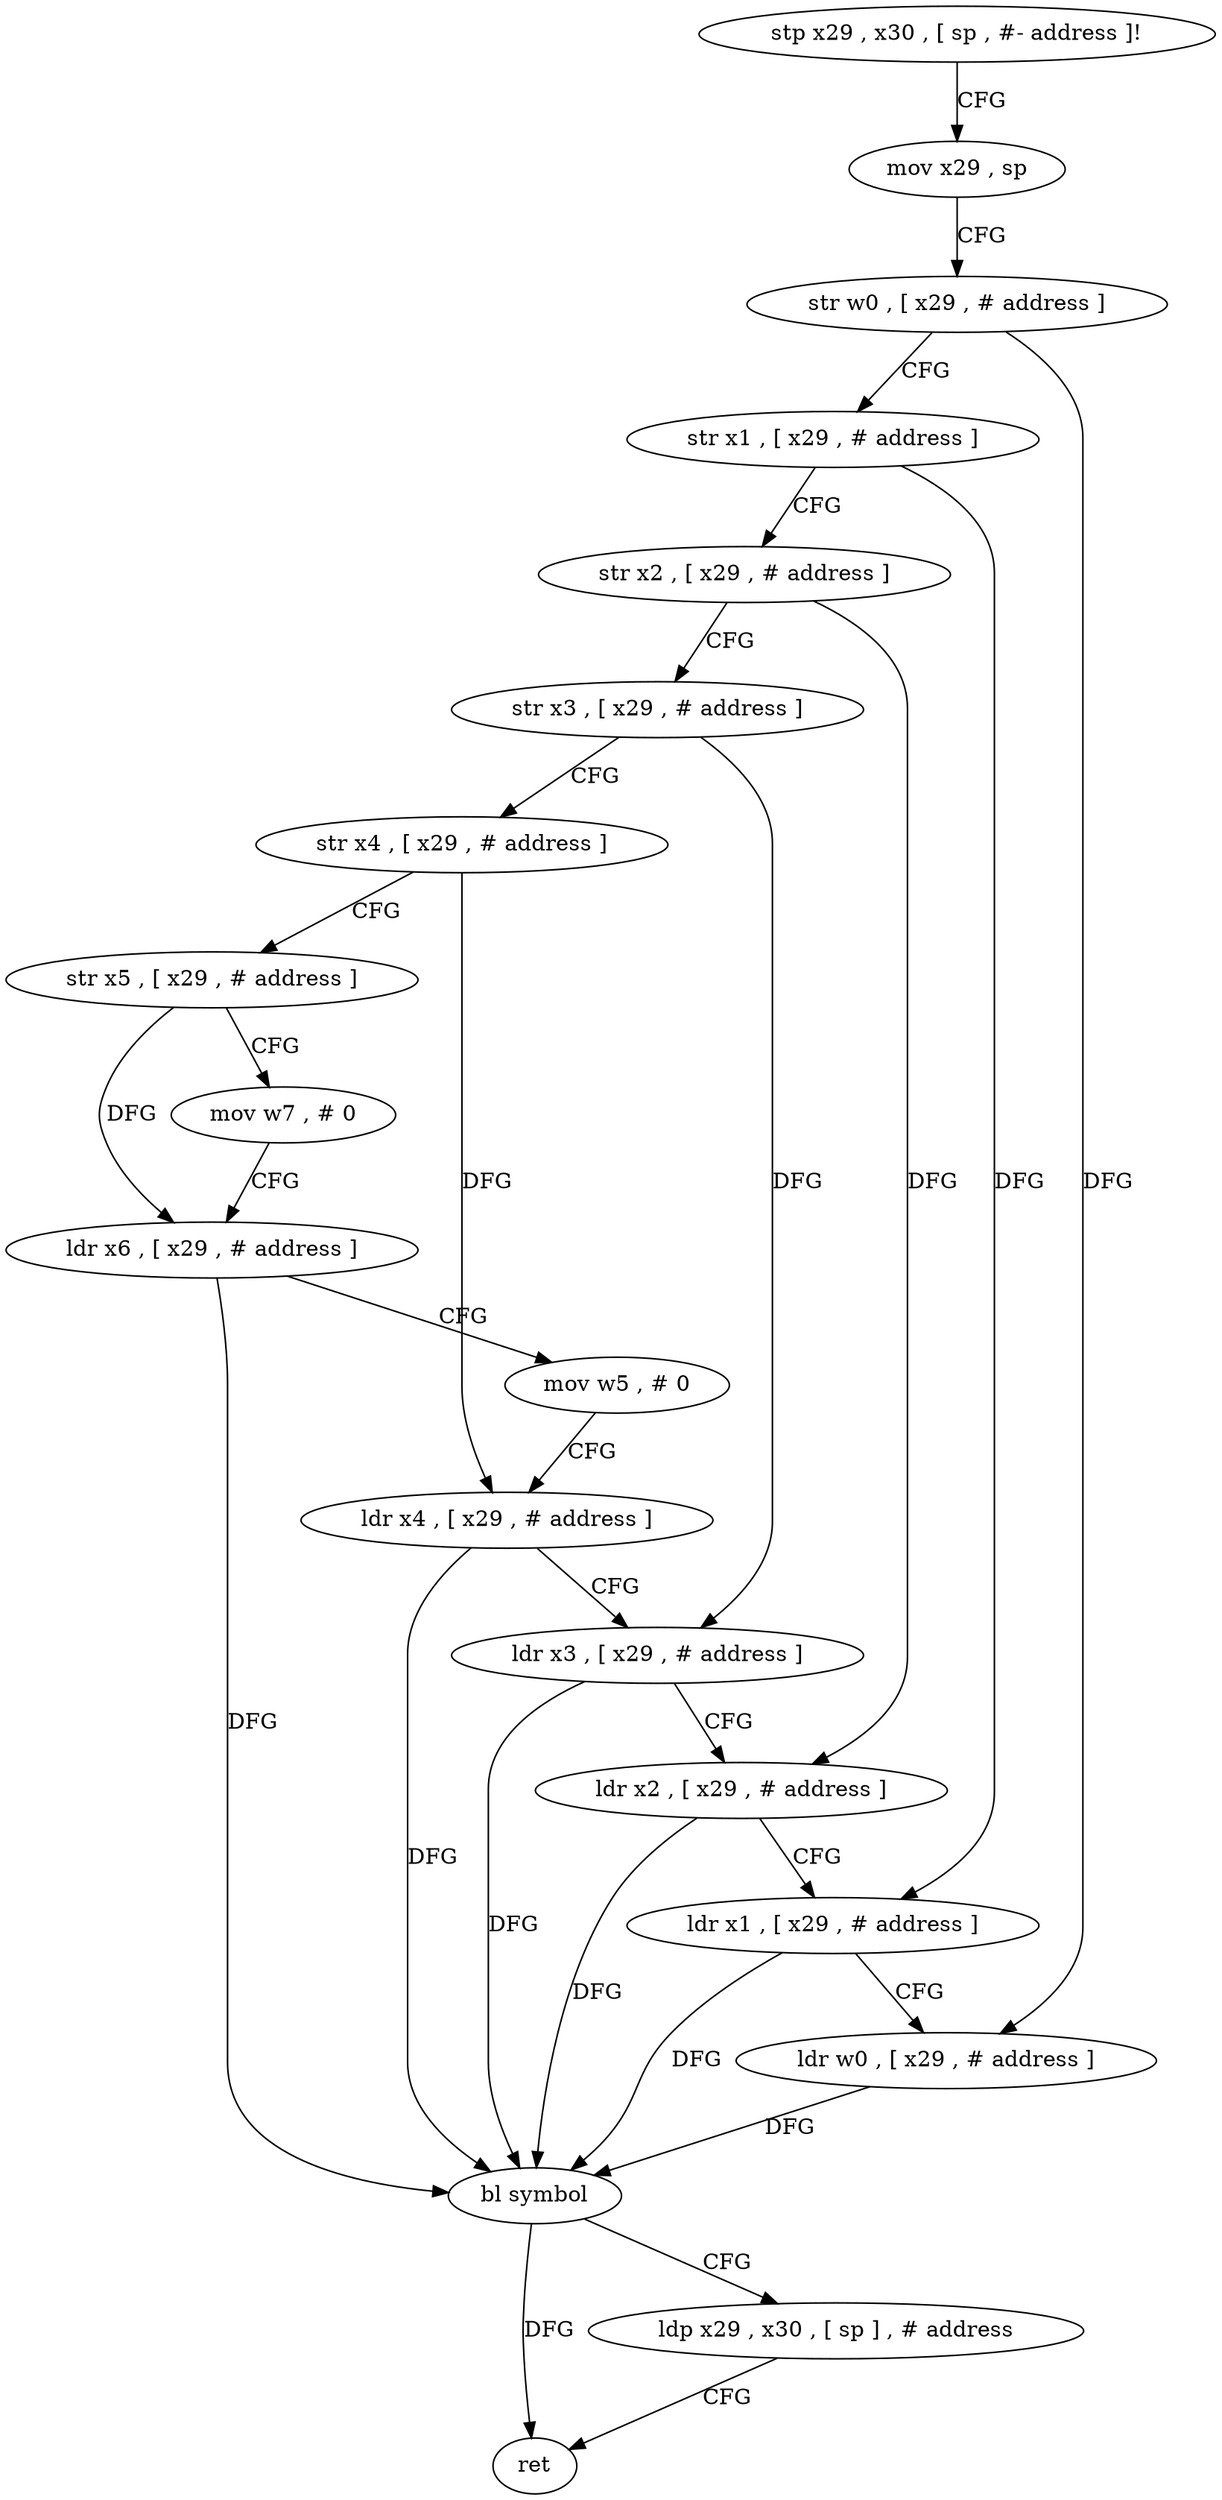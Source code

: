 digraph "func" {
"4208496" [label = "stp x29 , x30 , [ sp , #- address ]!" ]
"4208500" [label = "mov x29 , sp" ]
"4208504" [label = "str w0 , [ x29 , # address ]" ]
"4208508" [label = "str x1 , [ x29 , # address ]" ]
"4208512" [label = "str x2 , [ x29 , # address ]" ]
"4208516" [label = "str x3 , [ x29 , # address ]" ]
"4208520" [label = "str x4 , [ x29 , # address ]" ]
"4208524" [label = "str x5 , [ x29 , # address ]" ]
"4208528" [label = "mov w7 , # 0" ]
"4208532" [label = "ldr x6 , [ x29 , # address ]" ]
"4208536" [label = "mov w5 , # 0" ]
"4208540" [label = "ldr x4 , [ x29 , # address ]" ]
"4208544" [label = "ldr x3 , [ x29 , # address ]" ]
"4208548" [label = "ldr x2 , [ x29 , # address ]" ]
"4208552" [label = "ldr x1 , [ x29 , # address ]" ]
"4208556" [label = "ldr w0 , [ x29 , # address ]" ]
"4208560" [label = "bl symbol" ]
"4208564" [label = "ldp x29 , x30 , [ sp ] , # address" ]
"4208568" [label = "ret" ]
"4208496" -> "4208500" [ label = "CFG" ]
"4208500" -> "4208504" [ label = "CFG" ]
"4208504" -> "4208508" [ label = "CFG" ]
"4208504" -> "4208556" [ label = "DFG" ]
"4208508" -> "4208512" [ label = "CFG" ]
"4208508" -> "4208552" [ label = "DFG" ]
"4208512" -> "4208516" [ label = "CFG" ]
"4208512" -> "4208548" [ label = "DFG" ]
"4208516" -> "4208520" [ label = "CFG" ]
"4208516" -> "4208544" [ label = "DFG" ]
"4208520" -> "4208524" [ label = "CFG" ]
"4208520" -> "4208540" [ label = "DFG" ]
"4208524" -> "4208528" [ label = "CFG" ]
"4208524" -> "4208532" [ label = "DFG" ]
"4208528" -> "4208532" [ label = "CFG" ]
"4208532" -> "4208536" [ label = "CFG" ]
"4208532" -> "4208560" [ label = "DFG" ]
"4208536" -> "4208540" [ label = "CFG" ]
"4208540" -> "4208544" [ label = "CFG" ]
"4208540" -> "4208560" [ label = "DFG" ]
"4208544" -> "4208548" [ label = "CFG" ]
"4208544" -> "4208560" [ label = "DFG" ]
"4208548" -> "4208552" [ label = "CFG" ]
"4208548" -> "4208560" [ label = "DFG" ]
"4208552" -> "4208556" [ label = "CFG" ]
"4208552" -> "4208560" [ label = "DFG" ]
"4208556" -> "4208560" [ label = "DFG" ]
"4208560" -> "4208564" [ label = "CFG" ]
"4208560" -> "4208568" [ label = "DFG" ]
"4208564" -> "4208568" [ label = "CFG" ]
}
